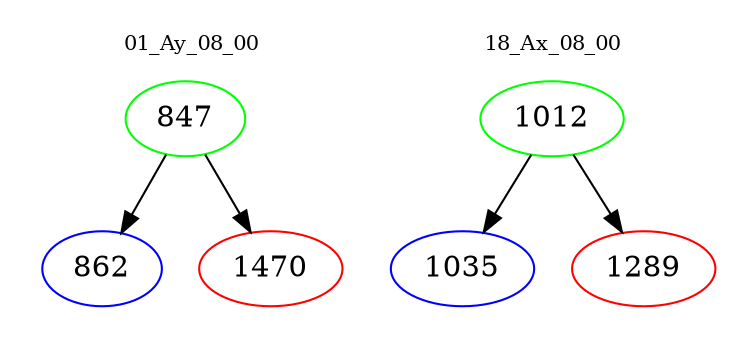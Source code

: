 digraph{
subgraph cluster_0 {
color = white
label = "01_Ay_08_00";
fontsize=10;
T0_847 [label="847", color="green"]
T0_847 -> T0_862 [color="black"]
T0_862 [label="862", color="blue"]
T0_847 -> T0_1470 [color="black"]
T0_1470 [label="1470", color="red"]
}
subgraph cluster_1 {
color = white
label = "18_Ax_08_00";
fontsize=10;
T1_1012 [label="1012", color="green"]
T1_1012 -> T1_1035 [color="black"]
T1_1035 [label="1035", color="blue"]
T1_1012 -> T1_1289 [color="black"]
T1_1289 [label="1289", color="red"]
}
}
